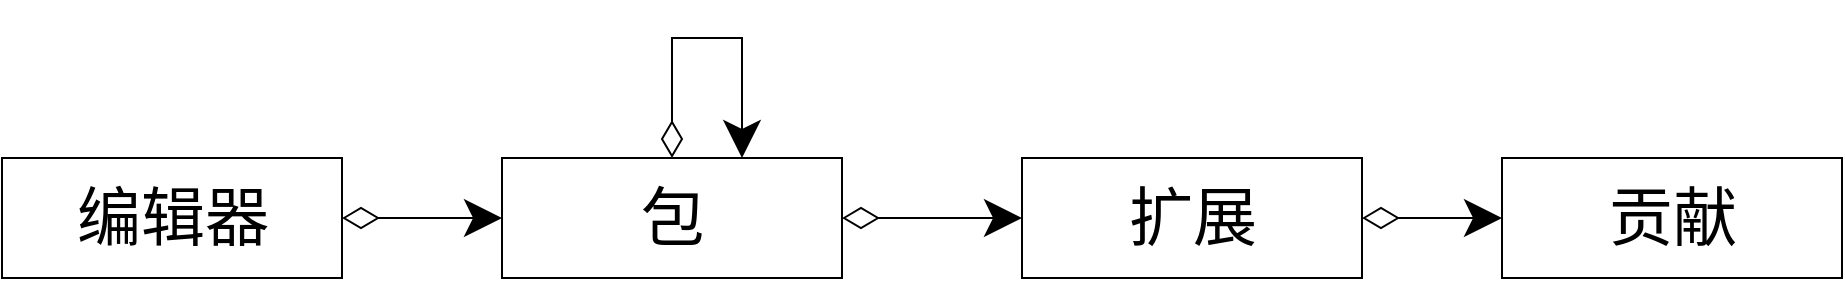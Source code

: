 <mxfile version="14.6.13" type="device"><diagram id="T68wlciW6FdM6Jzwcv-5" name="第 1 页"><mxGraphModel dx="3192" dy="2849" grid="1" gridSize="10" guides="1" tooltips="1" connect="1" arrows="1" fold="1" page="1" pageScale="1" pageWidth="827" pageHeight="1169" math="0" shadow="0"><root><mxCell id="0"/><mxCell id="1" parent="0"/><mxCell id="BeeonyEwBGmvfvXRsbTZ-33" value="" style="edgeStyle=orthogonalEdgeStyle;rounded=0;orthogonalLoop=1;jettySize=auto;html=1;startSize=16;endSize=16;entryX=0;entryY=0.5;entryDx=0;entryDy=0;startArrow=diamondThin;startFill=0;" edge="1" parent="1" source="BeeonyEwBGmvfvXRsbTZ-34" target="BeeonyEwBGmvfvXRsbTZ-36"><mxGeometry relative="1" as="geometry"><mxPoint x="-60" y="-950" as="targetPoint"/></mxGeometry></mxCell><mxCell id="BeeonyEwBGmvfvXRsbTZ-34" value="包" style="html=1;fontSize=32;" vertex="1" parent="1"><mxGeometry x="-310" y="-990.0" width="170" height="60" as="geometry"/></mxCell><mxCell id="BeeonyEwBGmvfvXRsbTZ-35" value="" style="edgeStyle=orthogonalEdgeStyle;rounded=0;orthogonalLoop=1;jettySize=auto;html=1;startSize=16;endSize=16;startArrow=diamondThin;startFill=0;" edge="1" parent="1" source="BeeonyEwBGmvfvXRsbTZ-36" target="BeeonyEwBGmvfvXRsbTZ-37"><mxGeometry relative="1" as="geometry"/></mxCell><mxCell id="BeeonyEwBGmvfvXRsbTZ-36" value="扩展" style="html=1;fontSize=32;" vertex="1" parent="1"><mxGeometry x="-50" y="-990.0" width="170" height="60" as="geometry"/></mxCell><mxCell id="BeeonyEwBGmvfvXRsbTZ-37" value="贡献" style="html=1;fontSize=32;" vertex="1" parent="1"><mxGeometry x="190" y="-990.0" width="170" height="60" as="geometry"/></mxCell><mxCell id="BeeonyEwBGmvfvXRsbTZ-38" style="edgeStyle=orthogonalEdgeStyle;rounded=0;orthogonalLoop=1;jettySize=auto;html=1;startArrow=diamondThin;startFill=0;startSize=16;endSize=16;" edge="1" parent="1" source="BeeonyEwBGmvfvXRsbTZ-34"><mxGeometry relative="1" as="geometry"><mxPoint x="-190" y="-990" as="targetPoint"/><Array as="points"><mxPoint x="-225" y="-1050"/><mxPoint x="-190" y="-1050"/></Array></mxGeometry></mxCell><mxCell id="BeeonyEwBGmvfvXRsbTZ-39" value="" style="edgeStyle=orthogonalEdgeStyle;rounded=0;orthogonalLoop=1;jettySize=auto;html=1;startSize=16;endSize=16;startArrow=diamondThin;startFill=0;" edge="1" parent="1" source="BeeonyEwBGmvfvXRsbTZ-40"><mxGeometry relative="1" as="geometry"><mxPoint x="-310" y="-960" as="targetPoint"/></mxGeometry></mxCell><mxCell id="BeeonyEwBGmvfvXRsbTZ-40" value="编辑器" style="html=1;fontSize=32;" vertex="1" parent="1"><mxGeometry x="-560" y="-990.0" width="170" height="60" as="geometry"/></mxCell></root></mxGraphModel></diagram></mxfile>